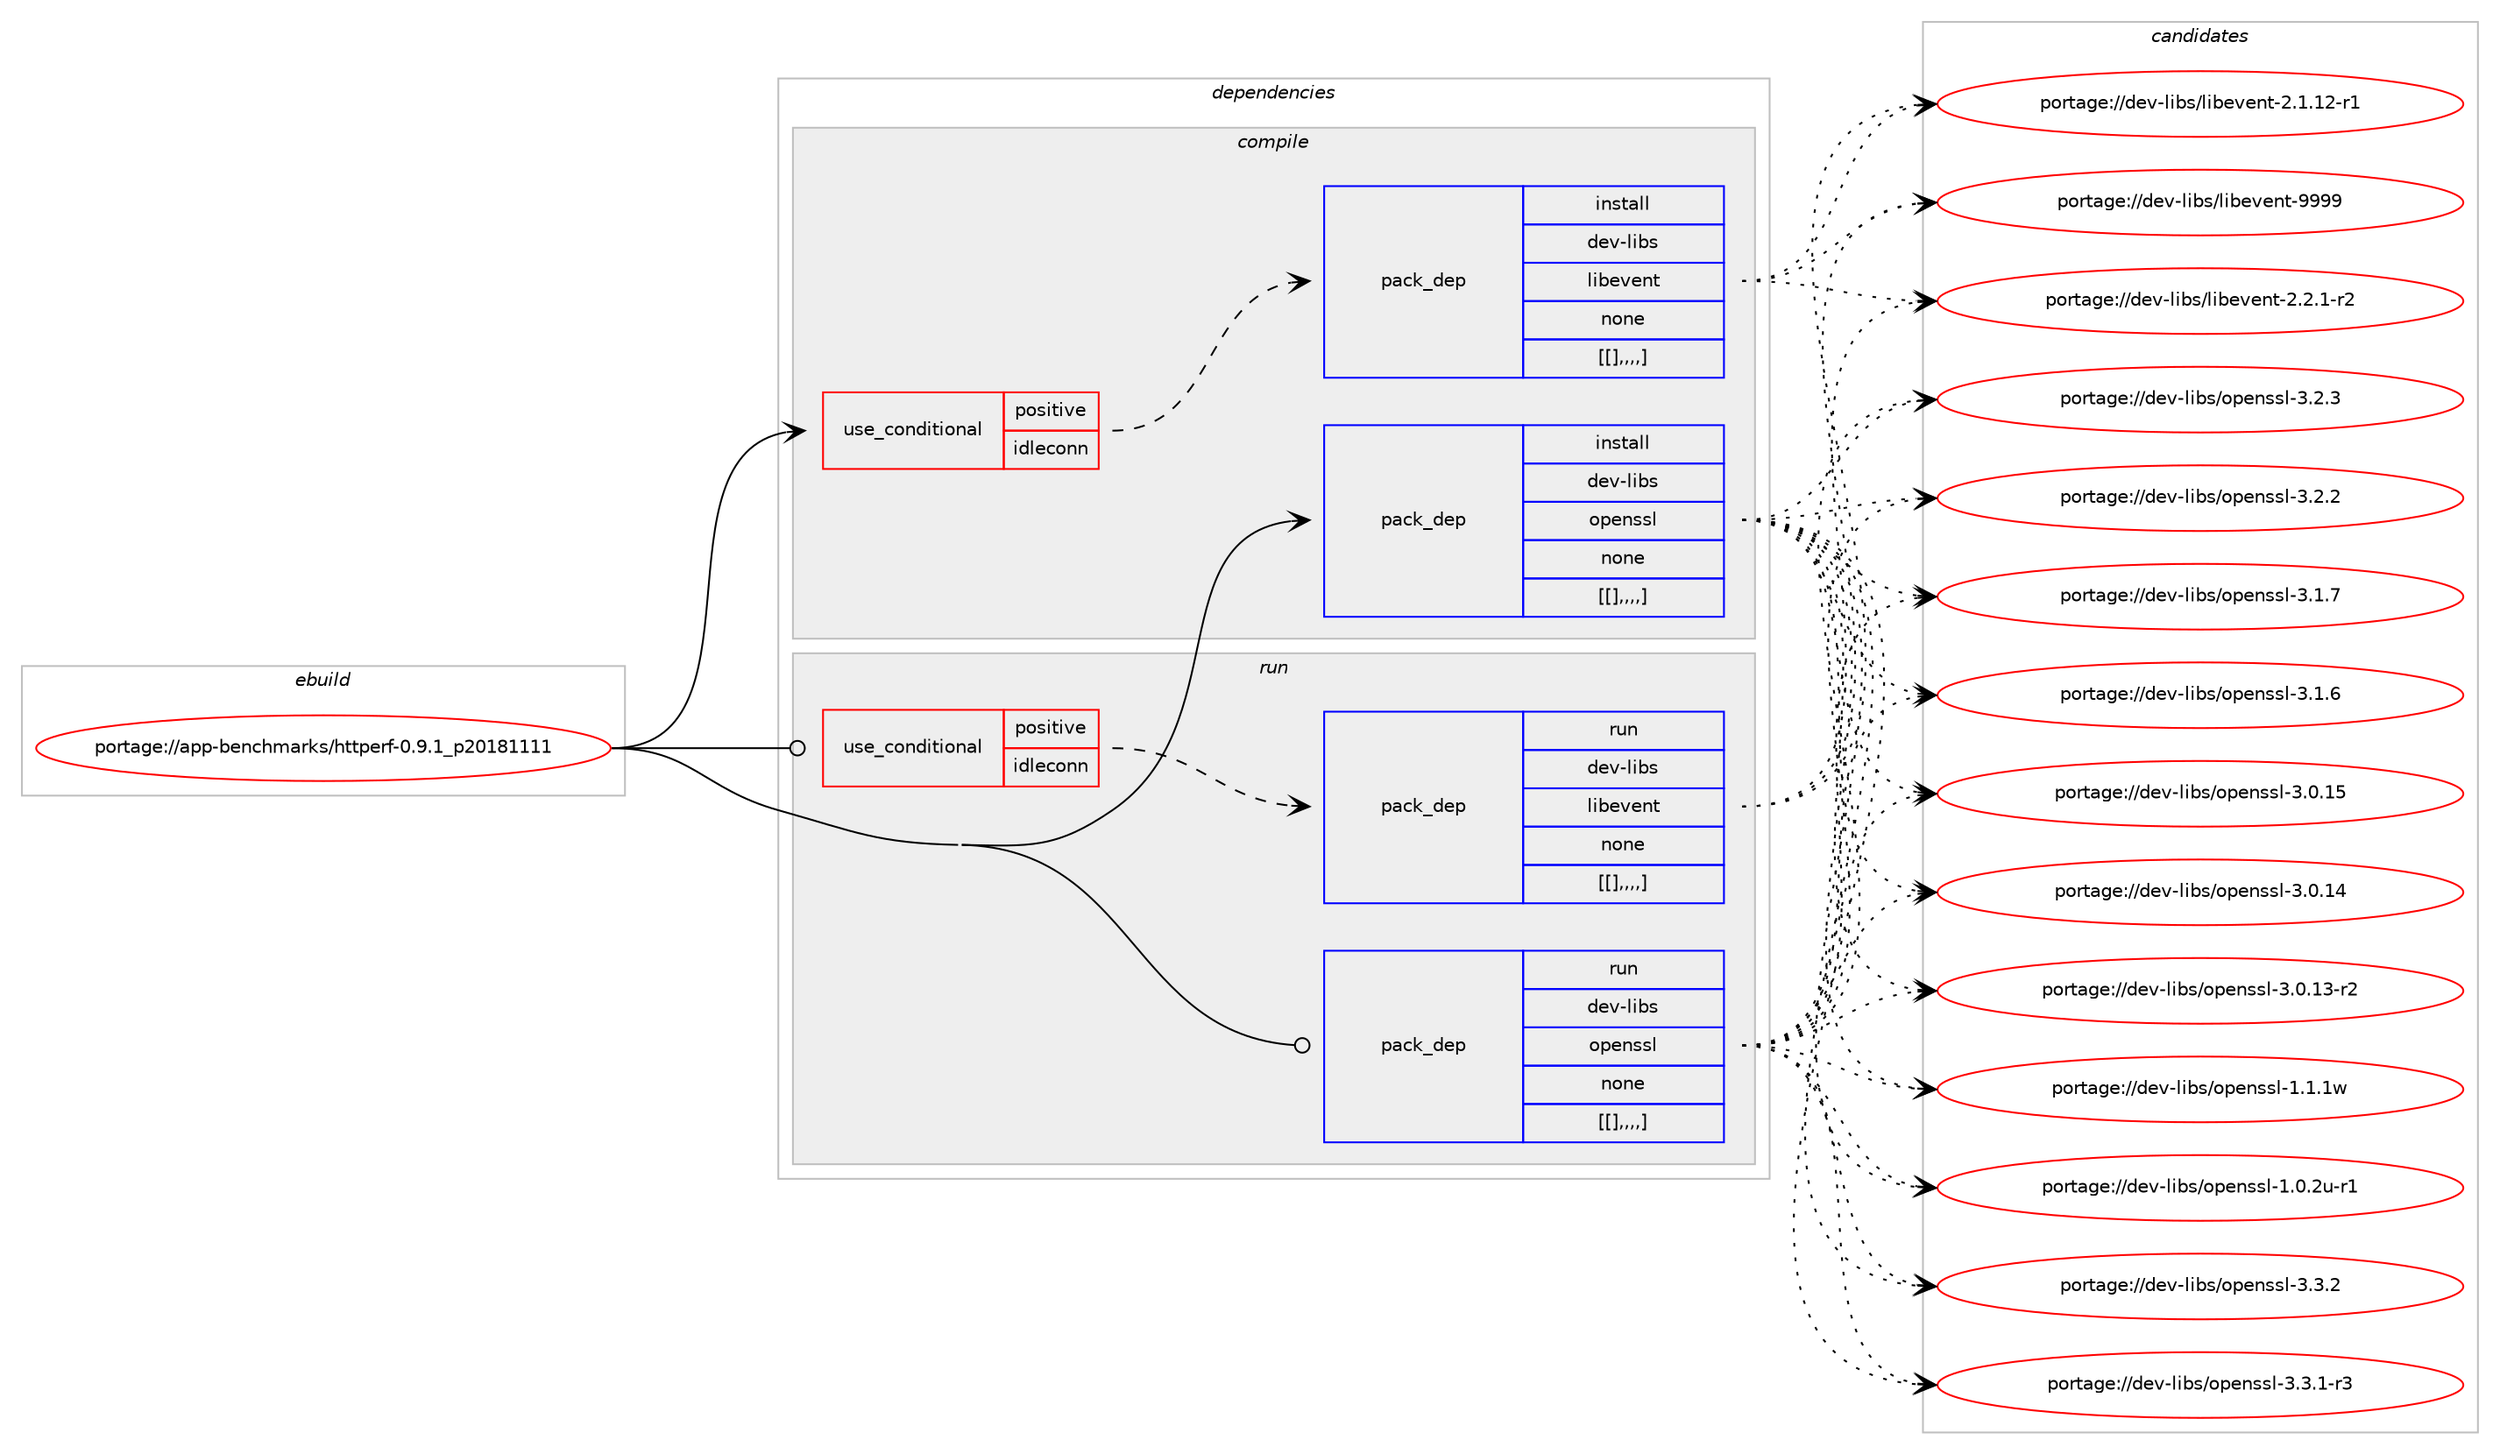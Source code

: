 digraph prolog {

# *************
# Graph options
# *************

newrank=true;
concentrate=true;
compound=true;
graph [rankdir=LR,fontname=Helvetica,fontsize=10,ranksep=1.5];#, ranksep=2.5, nodesep=0.2];
edge  [arrowhead=vee];
node  [fontname=Helvetica,fontsize=10];

# **********
# The ebuild
# **********

subgraph cluster_leftcol {
color=gray;
label=<<i>ebuild</i>>;
id [label="portage://app-benchmarks/httperf-0.9.1_p20181111", color=red, width=4, href="../app-benchmarks/httperf-0.9.1_p20181111.svg"];
}

# ****************
# The dependencies
# ****************

subgraph cluster_midcol {
color=gray;
label=<<i>dependencies</i>>;
subgraph cluster_compile {
fillcolor="#eeeeee";
style=filled;
label=<<i>compile</i>>;
subgraph cond2978 {
dependency10526 [label=<<TABLE BORDER="0" CELLBORDER="1" CELLSPACING="0" CELLPADDING="4"><TR><TD ROWSPAN="3" CELLPADDING="10">use_conditional</TD></TR><TR><TD>positive</TD></TR><TR><TD>idleconn</TD></TR></TABLE>>, shape=none, color=red];
subgraph pack7501 {
dependency10527 [label=<<TABLE BORDER="0" CELLBORDER="1" CELLSPACING="0" CELLPADDING="4" WIDTH="220"><TR><TD ROWSPAN="6" CELLPADDING="30">pack_dep</TD></TR><TR><TD WIDTH="110">install</TD></TR><TR><TD>dev-libs</TD></TR><TR><TD>libevent</TD></TR><TR><TD>none</TD></TR><TR><TD>[[],,,,]</TD></TR></TABLE>>, shape=none, color=blue];
}
dependency10526:e -> dependency10527:w [weight=20,style="dashed",arrowhead="vee"];
}
id:e -> dependency10526:w [weight=20,style="solid",arrowhead="vee"];
subgraph pack7502 {
dependency10528 [label=<<TABLE BORDER="0" CELLBORDER="1" CELLSPACING="0" CELLPADDING="4" WIDTH="220"><TR><TD ROWSPAN="6" CELLPADDING="30">pack_dep</TD></TR><TR><TD WIDTH="110">install</TD></TR><TR><TD>dev-libs</TD></TR><TR><TD>openssl</TD></TR><TR><TD>none</TD></TR><TR><TD>[[],,,,]</TD></TR></TABLE>>, shape=none, color=blue];
}
id:e -> dependency10528:w [weight=20,style="solid",arrowhead="vee"];
}
subgraph cluster_compileandrun {
fillcolor="#eeeeee";
style=filled;
label=<<i>compile and run</i>>;
}
subgraph cluster_run {
fillcolor="#eeeeee";
style=filled;
label=<<i>run</i>>;
subgraph cond2979 {
dependency10529 [label=<<TABLE BORDER="0" CELLBORDER="1" CELLSPACING="0" CELLPADDING="4"><TR><TD ROWSPAN="3" CELLPADDING="10">use_conditional</TD></TR><TR><TD>positive</TD></TR><TR><TD>idleconn</TD></TR></TABLE>>, shape=none, color=red];
subgraph pack7503 {
dependency10530 [label=<<TABLE BORDER="0" CELLBORDER="1" CELLSPACING="0" CELLPADDING="4" WIDTH="220"><TR><TD ROWSPAN="6" CELLPADDING="30">pack_dep</TD></TR><TR><TD WIDTH="110">run</TD></TR><TR><TD>dev-libs</TD></TR><TR><TD>libevent</TD></TR><TR><TD>none</TD></TR><TR><TD>[[],,,,]</TD></TR></TABLE>>, shape=none, color=blue];
}
dependency10529:e -> dependency10530:w [weight=20,style="dashed",arrowhead="vee"];
}
id:e -> dependency10529:w [weight=20,style="solid",arrowhead="odot"];
subgraph pack7504 {
dependency10531 [label=<<TABLE BORDER="0" CELLBORDER="1" CELLSPACING="0" CELLPADDING="4" WIDTH="220"><TR><TD ROWSPAN="6" CELLPADDING="30">pack_dep</TD></TR><TR><TD WIDTH="110">run</TD></TR><TR><TD>dev-libs</TD></TR><TR><TD>openssl</TD></TR><TR><TD>none</TD></TR><TR><TD>[[],,,,]</TD></TR></TABLE>>, shape=none, color=blue];
}
id:e -> dependency10531:w [weight=20,style="solid",arrowhead="odot"];
}
}

# **************
# The candidates
# **************

subgraph cluster_choices {
rank=same;
color=gray;
label=<<i>candidates</i>>;

subgraph choice7501 {
color=black;
nodesep=1;
choice100101118451081059811547108105981011181011101164557575757 [label="portage://dev-libs/libevent-9999", color=red, width=4,href="../dev-libs/libevent-9999.svg"];
choice100101118451081059811547108105981011181011101164550465046494511450 [label="portage://dev-libs/libevent-2.2.1-r2", color=red, width=4,href="../dev-libs/libevent-2.2.1-r2.svg"];
choice10010111845108105981154710810598101118101110116455046494649504511449 [label="portage://dev-libs/libevent-2.1.12-r1", color=red, width=4,href="../dev-libs/libevent-2.1.12-r1.svg"];
dependency10527:e -> choice100101118451081059811547108105981011181011101164557575757:w [style=dotted,weight="100"];
dependency10527:e -> choice100101118451081059811547108105981011181011101164550465046494511450:w [style=dotted,weight="100"];
dependency10527:e -> choice10010111845108105981154710810598101118101110116455046494649504511449:w [style=dotted,weight="100"];
}
subgraph choice7502 {
color=black;
nodesep=1;
choice100101118451081059811547111112101110115115108455146514650 [label="portage://dev-libs/openssl-3.3.2", color=red, width=4,href="../dev-libs/openssl-3.3.2.svg"];
choice1001011184510810598115471111121011101151151084551465146494511451 [label="portage://dev-libs/openssl-3.3.1-r3", color=red, width=4,href="../dev-libs/openssl-3.3.1-r3.svg"];
choice100101118451081059811547111112101110115115108455146504651 [label="portage://dev-libs/openssl-3.2.3", color=red, width=4,href="../dev-libs/openssl-3.2.3.svg"];
choice100101118451081059811547111112101110115115108455146504650 [label="portage://dev-libs/openssl-3.2.2", color=red, width=4,href="../dev-libs/openssl-3.2.2.svg"];
choice100101118451081059811547111112101110115115108455146494655 [label="portage://dev-libs/openssl-3.1.7", color=red, width=4,href="../dev-libs/openssl-3.1.7.svg"];
choice100101118451081059811547111112101110115115108455146494654 [label="portage://dev-libs/openssl-3.1.6", color=red, width=4,href="../dev-libs/openssl-3.1.6.svg"];
choice10010111845108105981154711111210111011511510845514648464953 [label="portage://dev-libs/openssl-3.0.15", color=red, width=4,href="../dev-libs/openssl-3.0.15.svg"];
choice10010111845108105981154711111210111011511510845514648464952 [label="portage://dev-libs/openssl-3.0.14", color=red, width=4,href="../dev-libs/openssl-3.0.14.svg"];
choice100101118451081059811547111112101110115115108455146484649514511450 [label="portage://dev-libs/openssl-3.0.13-r2", color=red, width=4,href="../dev-libs/openssl-3.0.13-r2.svg"];
choice100101118451081059811547111112101110115115108454946494649119 [label="portage://dev-libs/openssl-1.1.1w", color=red, width=4,href="../dev-libs/openssl-1.1.1w.svg"];
choice1001011184510810598115471111121011101151151084549464846501174511449 [label="portage://dev-libs/openssl-1.0.2u-r1", color=red, width=4,href="../dev-libs/openssl-1.0.2u-r1.svg"];
dependency10528:e -> choice100101118451081059811547111112101110115115108455146514650:w [style=dotted,weight="100"];
dependency10528:e -> choice1001011184510810598115471111121011101151151084551465146494511451:w [style=dotted,weight="100"];
dependency10528:e -> choice100101118451081059811547111112101110115115108455146504651:w [style=dotted,weight="100"];
dependency10528:e -> choice100101118451081059811547111112101110115115108455146504650:w [style=dotted,weight="100"];
dependency10528:e -> choice100101118451081059811547111112101110115115108455146494655:w [style=dotted,weight="100"];
dependency10528:e -> choice100101118451081059811547111112101110115115108455146494654:w [style=dotted,weight="100"];
dependency10528:e -> choice10010111845108105981154711111210111011511510845514648464953:w [style=dotted,weight="100"];
dependency10528:e -> choice10010111845108105981154711111210111011511510845514648464952:w [style=dotted,weight="100"];
dependency10528:e -> choice100101118451081059811547111112101110115115108455146484649514511450:w [style=dotted,weight="100"];
dependency10528:e -> choice100101118451081059811547111112101110115115108454946494649119:w [style=dotted,weight="100"];
dependency10528:e -> choice1001011184510810598115471111121011101151151084549464846501174511449:w [style=dotted,weight="100"];
}
subgraph choice7503 {
color=black;
nodesep=1;
choice100101118451081059811547108105981011181011101164557575757 [label="portage://dev-libs/libevent-9999", color=red, width=4,href="../dev-libs/libevent-9999.svg"];
choice100101118451081059811547108105981011181011101164550465046494511450 [label="portage://dev-libs/libevent-2.2.1-r2", color=red, width=4,href="../dev-libs/libevent-2.2.1-r2.svg"];
choice10010111845108105981154710810598101118101110116455046494649504511449 [label="portage://dev-libs/libevent-2.1.12-r1", color=red, width=4,href="../dev-libs/libevent-2.1.12-r1.svg"];
dependency10530:e -> choice100101118451081059811547108105981011181011101164557575757:w [style=dotted,weight="100"];
dependency10530:e -> choice100101118451081059811547108105981011181011101164550465046494511450:w [style=dotted,weight="100"];
dependency10530:e -> choice10010111845108105981154710810598101118101110116455046494649504511449:w [style=dotted,weight="100"];
}
subgraph choice7504 {
color=black;
nodesep=1;
choice100101118451081059811547111112101110115115108455146514650 [label="portage://dev-libs/openssl-3.3.2", color=red, width=4,href="../dev-libs/openssl-3.3.2.svg"];
choice1001011184510810598115471111121011101151151084551465146494511451 [label="portage://dev-libs/openssl-3.3.1-r3", color=red, width=4,href="../dev-libs/openssl-3.3.1-r3.svg"];
choice100101118451081059811547111112101110115115108455146504651 [label="portage://dev-libs/openssl-3.2.3", color=red, width=4,href="../dev-libs/openssl-3.2.3.svg"];
choice100101118451081059811547111112101110115115108455146504650 [label="portage://dev-libs/openssl-3.2.2", color=red, width=4,href="../dev-libs/openssl-3.2.2.svg"];
choice100101118451081059811547111112101110115115108455146494655 [label="portage://dev-libs/openssl-3.1.7", color=red, width=4,href="../dev-libs/openssl-3.1.7.svg"];
choice100101118451081059811547111112101110115115108455146494654 [label="portage://dev-libs/openssl-3.1.6", color=red, width=4,href="../dev-libs/openssl-3.1.6.svg"];
choice10010111845108105981154711111210111011511510845514648464953 [label="portage://dev-libs/openssl-3.0.15", color=red, width=4,href="../dev-libs/openssl-3.0.15.svg"];
choice10010111845108105981154711111210111011511510845514648464952 [label="portage://dev-libs/openssl-3.0.14", color=red, width=4,href="../dev-libs/openssl-3.0.14.svg"];
choice100101118451081059811547111112101110115115108455146484649514511450 [label="portage://dev-libs/openssl-3.0.13-r2", color=red, width=4,href="../dev-libs/openssl-3.0.13-r2.svg"];
choice100101118451081059811547111112101110115115108454946494649119 [label="portage://dev-libs/openssl-1.1.1w", color=red, width=4,href="../dev-libs/openssl-1.1.1w.svg"];
choice1001011184510810598115471111121011101151151084549464846501174511449 [label="portage://dev-libs/openssl-1.0.2u-r1", color=red, width=4,href="../dev-libs/openssl-1.0.2u-r1.svg"];
dependency10531:e -> choice100101118451081059811547111112101110115115108455146514650:w [style=dotted,weight="100"];
dependency10531:e -> choice1001011184510810598115471111121011101151151084551465146494511451:w [style=dotted,weight="100"];
dependency10531:e -> choice100101118451081059811547111112101110115115108455146504651:w [style=dotted,weight="100"];
dependency10531:e -> choice100101118451081059811547111112101110115115108455146504650:w [style=dotted,weight="100"];
dependency10531:e -> choice100101118451081059811547111112101110115115108455146494655:w [style=dotted,weight="100"];
dependency10531:e -> choice100101118451081059811547111112101110115115108455146494654:w [style=dotted,weight="100"];
dependency10531:e -> choice10010111845108105981154711111210111011511510845514648464953:w [style=dotted,weight="100"];
dependency10531:e -> choice10010111845108105981154711111210111011511510845514648464952:w [style=dotted,weight="100"];
dependency10531:e -> choice100101118451081059811547111112101110115115108455146484649514511450:w [style=dotted,weight="100"];
dependency10531:e -> choice100101118451081059811547111112101110115115108454946494649119:w [style=dotted,weight="100"];
dependency10531:e -> choice1001011184510810598115471111121011101151151084549464846501174511449:w [style=dotted,weight="100"];
}
}

}
